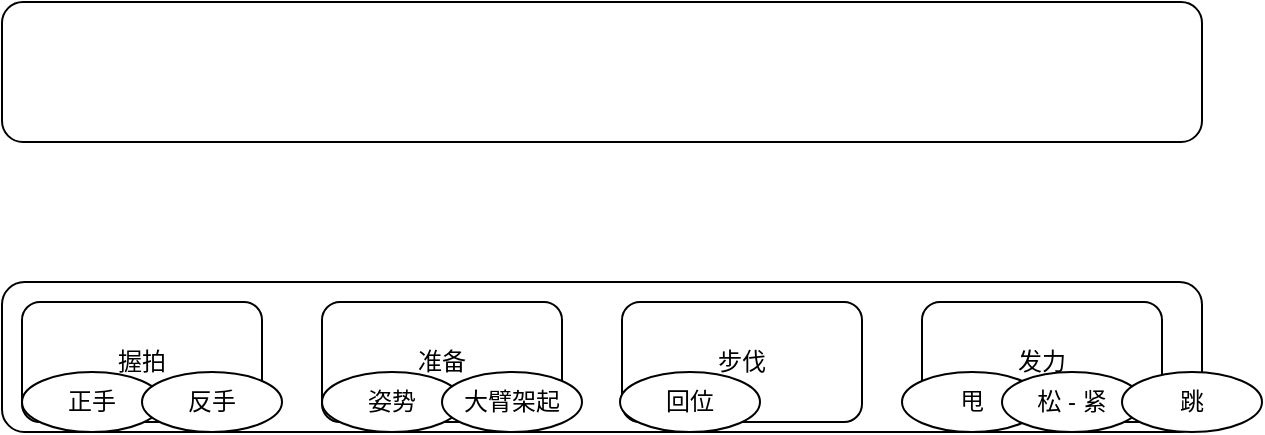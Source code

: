 <mxfile version="21.5.0" type="github">
  <diagram name="第 1 页" id="SZNetj4G_LwALu7GLv-F">
    <mxGraphModel dx="819" dy="415" grid="1" gridSize="10" guides="1" tooltips="1" connect="1" arrows="1" fold="1" page="1" pageScale="1" pageWidth="827" pageHeight="1169" math="0" shadow="0">
      <root>
        <mxCell id="0" />
        <mxCell id="1" parent="0" />
        <mxCell id="z-rrVeB-J5xwq9OfjTe1-6" value="" style="rounded=1;whiteSpace=wrap;html=1;" vertex="1" parent="1">
          <mxGeometry x="70" y="340" width="600" height="75" as="geometry" />
        </mxCell>
        <mxCell id="z-rrVeB-J5xwq9OfjTe1-1" value="握拍" style="rounded=1;whiteSpace=wrap;html=1;" vertex="1" parent="1">
          <mxGeometry x="80" y="350" width="120" height="60" as="geometry" />
        </mxCell>
        <mxCell id="z-rrVeB-J5xwq9OfjTe1-2" value="准备" style="rounded=1;whiteSpace=wrap;html=1;" vertex="1" parent="1">
          <mxGeometry x="230" y="350" width="120" height="60" as="geometry" />
        </mxCell>
        <mxCell id="z-rrVeB-J5xwq9OfjTe1-3" value="步伐" style="rounded=1;whiteSpace=wrap;html=1;" vertex="1" parent="1">
          <mxGeometry x="380" y="350" width="120" height="60" as="geometry" />
        </mxCell>
        <mxCell id="z-rrVeB-J5xwq9OfjTe1-4" value="发力" style="rounded=1;whiteSpace=wrap;html=1;" vertex="1" parent="1">
          <mxGeometry x="530" y="350" width="120" height="60" as="geometry" />
        </mxCell>
        <mxCell id="z-rrVeB-J5xwq9OfjTe1-5" value="" style="rounded=1;whiteSpace=wrap;html=1;" vertex="1" parent="1">
          <mxGeometry x="70" y="200" width="600" height="70" as="geometry" />
        </mxCell>
        <mxCell id="z-rrVeB-J5xwq9OfjTe1-7" value="正手" style="ellipse;whiteSpace=wrap;html=1;" vertex="1" parent="1">
          <mxGeometry x="80" y="385" width="70" height="30" as="geometry" />
        </mxCell>
        <mxCell id="z-rrVeB-J5xwq9OfjTe1-8" value="反手" style="ellipse;whiteSpace=wrap;html=1;" vertex="1" parent="1">
          <mxGeometry x="140" y="385" width="70" height="30" as="geometry" />
        </mxCell>
        <mxCell id="z-rrVeB-J5xwq9OfjTe1-9" value="姿势" style="ellipse;whiteSpace=wrap;html=1;" vertex="1" parent="1">
          <mxGeometry x="230" y="385" width="70" height="30" as="geometry" />
        </mxCell>
        <mxCell id="z-rrVeB-J5xwq9OfjTe1-10" value="大臂架起" style="ellipse;whiteSpace=wrap;html=1;" vertex="1" parent="1">
          <mxGeometry x="290" y="385" width="70" height="30" as="geometry" />
        </mxCell>
        <mxCell id="z-rrVeB-J5xwq9OfjTe1-12" value="回位" style="ellipse;whiteSpace=wrap;html=1;" vertex="1" parent="1">
          <mxGeometry x="379" y="385" width="70" height="30" as="geometry" />
        </mxCell>
        <mxCell id="z-rrVeB-J5xwq9OfjTe1-13" value="甩" style="ellipse;whiteSpace=wrap;html=1;" vertex="1" parent="1">
          <mxGeometry x="520" y="385" width="70" height="30" as="geometry" />
        </mxCell>
        <mxCell id="z-rrVeB-J5xwq9OfjTe1-14" value="松 - 紧" style="ellipse;whiteSpace=wrap;html=1;" vertex="1" parent="1">
          <mxGeometry x="570" y="385" width="70" height="30" as="geometry" />
        </mxCell>
        <mxCell id="z-rrVeB-J5xwq9OfjTe1-15" value="跳" style="ellipse;whiteSpace=wrap;html=1;" vertex="1" parent="1">
          <mxGeometry x="630" y="385" width="70" height="30" as="geometry" />
        </mxCell>
      </root>
    </mxGraphModel>
  </diagram>
</mxfile>
